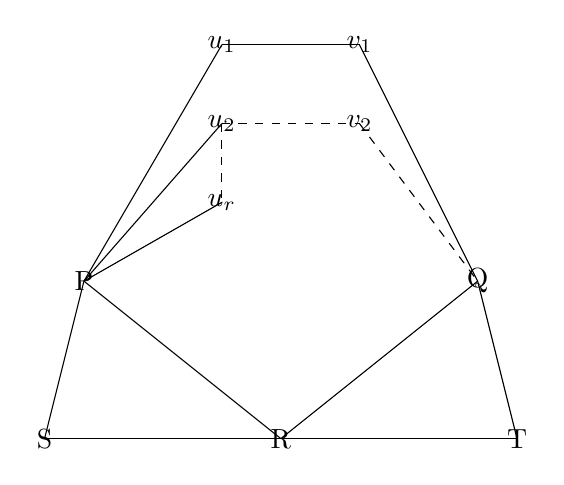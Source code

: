 \begin{tikzpicture}
	\begin{pgfonlayer}{nodelayer}
		\node [style=none] (0) at (-2.5, 0) {P};
		\node [style=none] (1) at (2.5, 0) {Q};
		\node [style=none] (2) at (0, -2) {R};
		\node [style=none] (3) at (-3, -2) {S};
		\node [style=none] (4) at (3, -2) {T};
		\node [style=none] (5) at (-0.75, 3) {$u_1$};
		\node [style=none] (6) at (-0.75, 2) {$u_2$};
		\node [style=none] (7) at (-0.75, 1) {$u_r$};
		\node [style=none] (8) at (1, 3) {$v_1$};
		\node [style=none] (9) at (1, 2) {$v_2$};
		\node [style=none] (10) at (1, 2) {};
	\end{pgfonlayer}
	\begin{pgfonlayer}{edgelayer}
		\draw (0.center) to (2.center);
		\draw (2.center) to (1.center);
		\draw (0.center) to (3.center);
		\draw (3.center) to (2.center);
		\draw (2.center) to (4.center);
		\draw (4.center) to (1.center);
		\draw (0.center) to (5.center);
		\draw (0.center) to (6.center);
		\draw (0.center) to (7.center);
		\draw (5.center) to (8.center);
		\draw (8.center) to (1.center);
		\draw [style=dashed] (6.center) to (7.center);
		\draw [style=dashed] (6.center) to (9.center);
		\draw [style=dashed] (9.center) to (1.center);
	\end{pgfonlayer}
\end{tikzpicture}